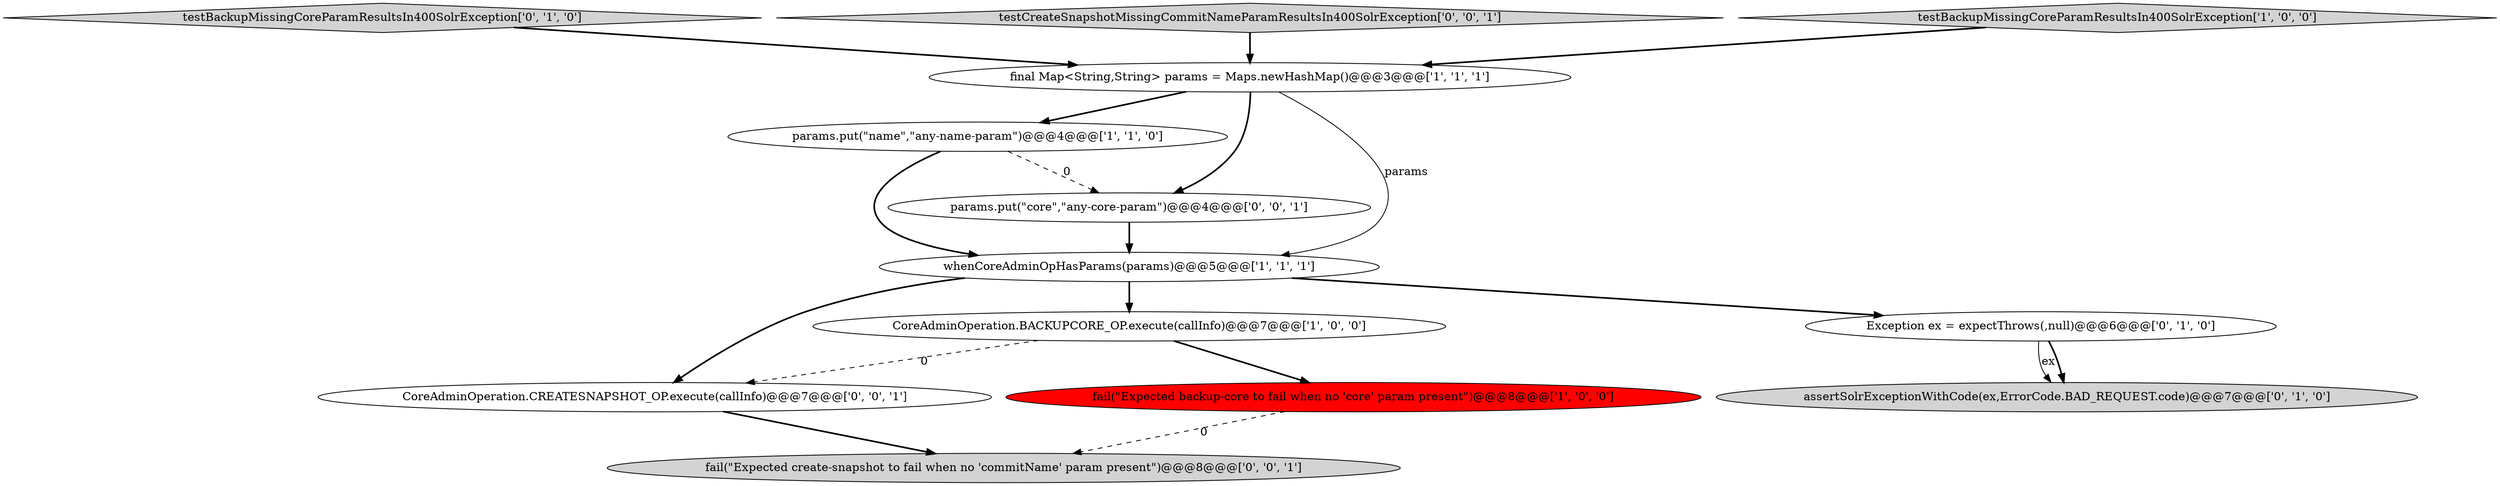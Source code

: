 digraph {
2 [style = filled, label = "whenCoreAdminOpHasParams(params)@@@5@@@['1', '1', '1']", fillcolor = white, shape = ellipse image = "AAA0AAABBB1BBB"];
5 [style = filled, label = "params.put(\"name\",\"any-name-param\")@@@4@@@['1', '1', '0']", fillcolor = white, shape = ellipse image = "AAA0AAABBB1BBB"];
0 [style = filled, label = "fail(\"Expected backup-core to fail when no 'core' param present\")@@@8@@@['1', '0', '0']", fillcolor = red, shape = ellipse image = "AAA1AAABBB1BBB"];
4 [style = filled, label = "final Map<String,String> params = Maps.newHashMap()@@@3@@@['1', '1', '1']", fillcolor = white, shape = ellipse image = "AAA0AAABBB1BBB"];
9 [style = filled, label = "params.put(\"core\",\"any-core-param\")@@@4@@@['0', '0', '1']", fillcolor = white, shape = ellipse image = "AAA0AAABBB3BBB"];
6 [style = filled, label = "assertSolrExceptionWithCode(ex,ErrorCode.BAD_REQUEST.code)@@@7@@@['0', '1', '0']", fillcolor = lightgray, shape = ellipse image = "AAA0AAABBB2BBB"];
11 [style = filled, label = "CoreAdminOperation.CREATESNAPSHOT_OP.execute(callInfo)@@@7@@@['0', '0', '1']", fillcolor = white, shape = ellipse image = "AAA0AAABBB3BBB"];
10 [style = filled, label = "fail(\"Expected create-snapshot to fail when no 'commitName' param present\")@@@8@@@['0', '0', '1']", fillcolor = lightgray, shape = ellipse image = "AAA0AAABBB3BBB"];
8 [style = filled, label = "Exception ex = expectThrows(,null)@@@6@@@['0', '1', '0']", fillcolor = white, shape = ellipse image = "AAA0AAABBB2BBB"];
7 [style = filled, label = "testBackupMissingCoreParamResultsIn400SolrException['0', '1', '0']", fillcolor = lightgray, shape = diamond image = "AAA0AAABBB2BBB"];
12 [style = filled, label = "testCreateSnapshotMissingCommitNameParamResultsIn400SolrException['0', '0', '1']", fillcolor = lightgray, shape = diamond image = "AAA0AAABBB3BBB"];
3 [style = filled, label = "CoreAdminOperation.BACKUPCORE_OP.execute(callInfo)@@@7@@@['1', '0', '0']", fillcolor = white, shape = ellipse image = "AAA0AAABBB1BBB"];
1 [style = filled, label = "testBackupMissingCoreParamResultsIn400SolrException['1', '0', '0']", fillcolor = lightgray, shape = diamond image = "AAA0AAABBB1BBB"];
4->9 [style = bold, label=""];
8->6 [style = solid, label="ex"];
5->9 [style = dashed, label="0"];
1->4 [style = bold, label=""];
5->2 [style = bold, label=""];
8->6 [style = bold, label=""];
4->2 [style = solid, label="params"];
7->4 [style = bold, label=""];
3->11 [style = dashed, label="0"];
12->4 [style = bold, label=""];
9->2 [style = bold, label=""];
4->5 [style = bold, label=""];
11->10 [style = bold, label=""];
2->11 [style = bold, label=""];
0->10 [style = dashed, label="0"];
3->0 [style = bold, label=""];
2->3 [style = bold, label=""];
2->8 [style = bold, label=""];
}
